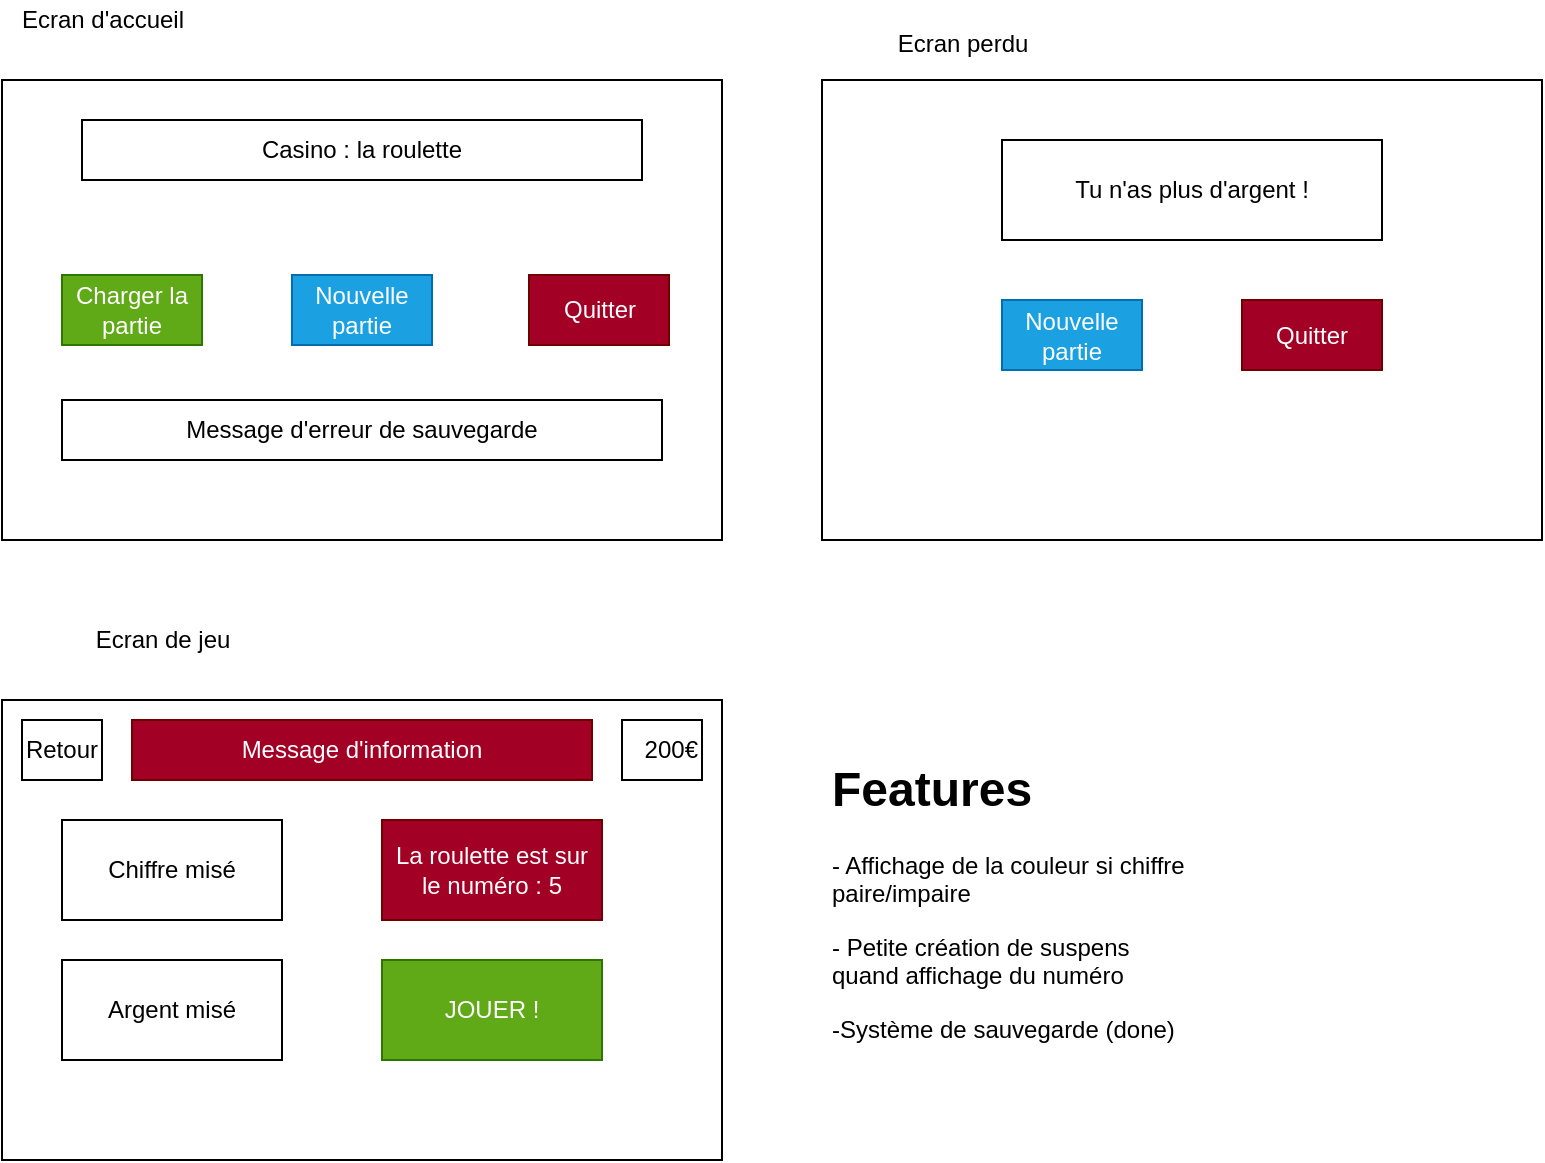<mxfile version="13.1.3">
    <diagram id="6hGFLwfOUW9BJ-s0fimq" name="Page-1">
        <mxGraphModel dx="1074" dy="573" grid="1" gridSize="10" guides="1" tooltips="1" connect="1" arrows="1" fold="1" page="1" pageScale="1" pageWidth="827" pageHeight="1169" math="0" shadow="0">
            <root>
                <mxCell id="0"/>
                <mxCell id="1" parent="0"/>
                <mxCell id="2" value="" style="rounded=0;whiteSpace=wrap;html=1;" parent="1" vertex="1">
                    <mxGeometry x="80" y="120" width="360" height="230" as="geometry"/>
                </mxCell>
                <mxCell id="3" value="Ecran d'accueil" style="text;html=1;align=center;verticalAlign=middle;resizable=0;points=[];autosize=1;" parent="1" vertex="1">
                    <mxGeometry x="80" y="80" width="100" height="20" as="geometry"/>
                </mxCell>
                <mxCell id="4" value="" style="rounded=0;whiteSpace=wrap;html=1;" parent="1" vertex="1">
                    <mxGeometry x="80" y="430" width="360" height="230" as="geometry"/>
                </mxCell>
                <mxCell id="5" value="Ecran de jeu" style="text;html=1;align=center;verticalAlign=middle;resizable=0;points=[];autosize=1;" parent="1" vertex="1">
                    <mxGeometry x="120" y="390" width="80" height="20" as="geometry"/>
                </mxCell>
                <mxCell id="6" value="Charger la partie" style="rounded=0;whiteSpace=wrap;html=1;fillColor=#60a917;strokeColor=#2D7600;fontColor=#ffffff;" parent="1" vertex="1">
                    <mxGeometry x="110" y="217.5" width="70" height="35" as="geometry"/>
                </mxCell>
                <mxCell id="7" value="Nouvelle partie" style="rounded=0;whiteSpace=wrap;html=1;fillColor=#1ba1e2;strokeColor=#006EAF;fontColor=#ffffff;" parent="1" vertex="1">
                    <mxGeometry x="225" y="217.5" width="70" height="35" as="geometry"/>
                </mxCell>
                <mxCell id="8" value="Quitter" style="rounded=0;whiteSpace=wrap;html=1;fillColor=#a20025;strokeColor=#6F0000;fontColor=#ffffff;" parent="1" vertex="1">
                    <mxGeometry x="343.5" y="217.5" width="70" height="35" as="geometry"/>
                </mxCell>
                <mxCell id="9" value="Casino : la roulette" style="rounded=0;whiteSpace=wrap;html=1;" parent="1" vertex="1">
                    <mxGeometry x="120" y="140" width="280" height="30" as="geometry"/>
                </mxCell>
                <mxCell id="10" value="" style="rounded=0;whiteSpace=wrap;html=1;" parent="1" vertex="1">
                    <mxGeometry x="490" y="120" width="360" height="230" as="geometry"/>
                </mxCell>
                <mxCell id="11" value="Ecran perdu" style="text;html=1;align=center;verticalAlign=middle;resizable=0;points=[];autosize=1;" parent="1" vertex="1">
                    <mxGeometry x="520" y="92" width="80" height="20" as="geometry"/>
                </mxCell>
                <mxCell id="12" value="Tu n'as plus d'argent !" style="rounded=0;whiteSpace=wrap;html=1;" parent="1" vertex="1">
                    <mxGeometry x="580" y="150" width="190" height="50" as="geometry"/>
                </mxCell>
                <mxCell id="14" value="Nouvelle partie" style="rounded=0;whiteSpace=wrap;html=1;fillColor=#1ba1e2;strokeColor=#006EAF;fontColor=#ffffff;" parent="1" vertex="1">
                    <mxGeometry x="580" y="230" width="70" height="35" as="geometry"/>
                </mxCell>
                <mxCell id="16" value="Quitter" style="rounded=0;whiteSpace=wrap;html=1;fillColor=#a20025;strokeColor=#6F0000;fontColor=#ffffff;" parent="1" vertex="1">
                    <mxGeometry x="700" y="230" width="70" height="35" as="geometry"/>
                </mxCell>
                <mxCell id="17" value="&lt;div&gt;&lt;span&gt;200€&lt;/span&gt;&lt;/div&gt;" style="rounded=0;whiteSpace=wrap;html=1;align=right;" parent="1" vertex="1">
                    <mxGeometry x="390" y="440" width="40" height="30" as="geometry"/>
                </mxCell>
                <mxCell id="18" value="Message d'information" style="rounded=0;whiteSpace=wrap;html=1;fillColor=#a20025;strokeColor=#6F0000;fontColor=#ffffff;" parent="1" vertex="1">
                    <mxGeometry x="145" y="440" width="230" height="30" as="geometry"/>
                </mxCell>
                <mxCell id="19" value="Chiffre misé" style="rounded=0;whiteSpace=wrap;html=1;" parent="1" vertex="1">
                    <mxGeometry x="110" y="490" width="110" height="50" as="geometry"/>
                </mxCell>
                <mxCell id="20" value="Argent misé" style="rounded=0;whiteSpace=wrap;html=1;" parent="1" vertex="1">
                    <mxGeometry x="110" y="560" width="110" height="50" as="geometry"/>
                </mxCell>
                <mxCell id="21" value="JOUER !" style="rounded=0;whiteSpace=wrap;html=1;fillColor=#60a917;strokeColor=#2D7600;fontColor=#ffffff;" parent="1" vertex="1">
                    <mxGeometry x="270" y="560" width="110" height="50" as="geometry"/>
                </mxCell>
                <mxCell id="22" value="&lt;div&gt;&lt;span&gt;Retour&lt;/span&gt;&lt;/div&gt;" style="rounded=0;whiteSpace=wrap;html=1;align=right;" parent="1" vertex="1">
                    <mxGeometry x="90" y="440" width="40" height="30" as="geometry"/>
                </mxCell>
                <mxCell id="23" value="La roulette est sur le numéro : 5" style="rounded=0;whiteSpace=wrap;html=1;fillColor=#a20025;strokeColor=#6F0000;fontColor=#ffffff;" parent="1" vertex="1">
                    <mxGeometry x="270" y="490" width="110" height="50" as="geometry"/>
                </mxCell>
                <mxCell id="26" value="&lt;h1&gt;Features&lt;/h1&gt;&lt;p&gt;- Affichage de la couleur si chiffre paire/impaire&lt;/p&gt;&lt;p&gt;- Petite création de suspens quand affichage du numéro&lt;/p&gt;&lt;p&gt;-Système de sauvegarde (done)&lt;/p&gt;" style="text;html=1;strokeColor=none;fillColor=none;spacing=5;spacingTop=-20;whiteSpace=wrap;overflow=hidden;rounded=0;" parent="1" vertex="1">
                    <mxGeometry x="490" y="455" width="190" height="155" as="geometry"/>
                </mxCell>
                <mxCell id="27" value="Message d'erreur de sauvegarde" style="rounded=0;whiteSpace=wrap;html=1;" parent="1" vertex="1">
                    <mxGeometry x="110" y="280" width="300" height="30" as="geometry"/>
                </mxCell>
            </root>
        </mxGraphModel>
    </diagram>
</mxfile>